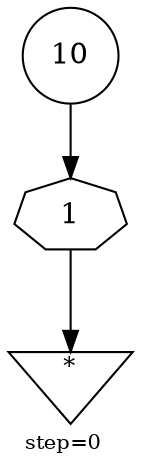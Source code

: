 digraph {
  graph  [labelloc=bottom,labeljust=left,fontsize="10",label="step=0"];
  "474" [shape=invtriangle,peripheries="1",label=<<SUP>*</SUP>>,labelfontcolor=black,color=black];
  "477" [shape=circle,peripheries="1",label=<10>,labelfontcolor=Black,color=black];
  "479" [label=<1>,peripheries="1",color=black,shape=septagon];
  "477" -> "479" [color=black];
  "479" -> "474" [color=black];
}